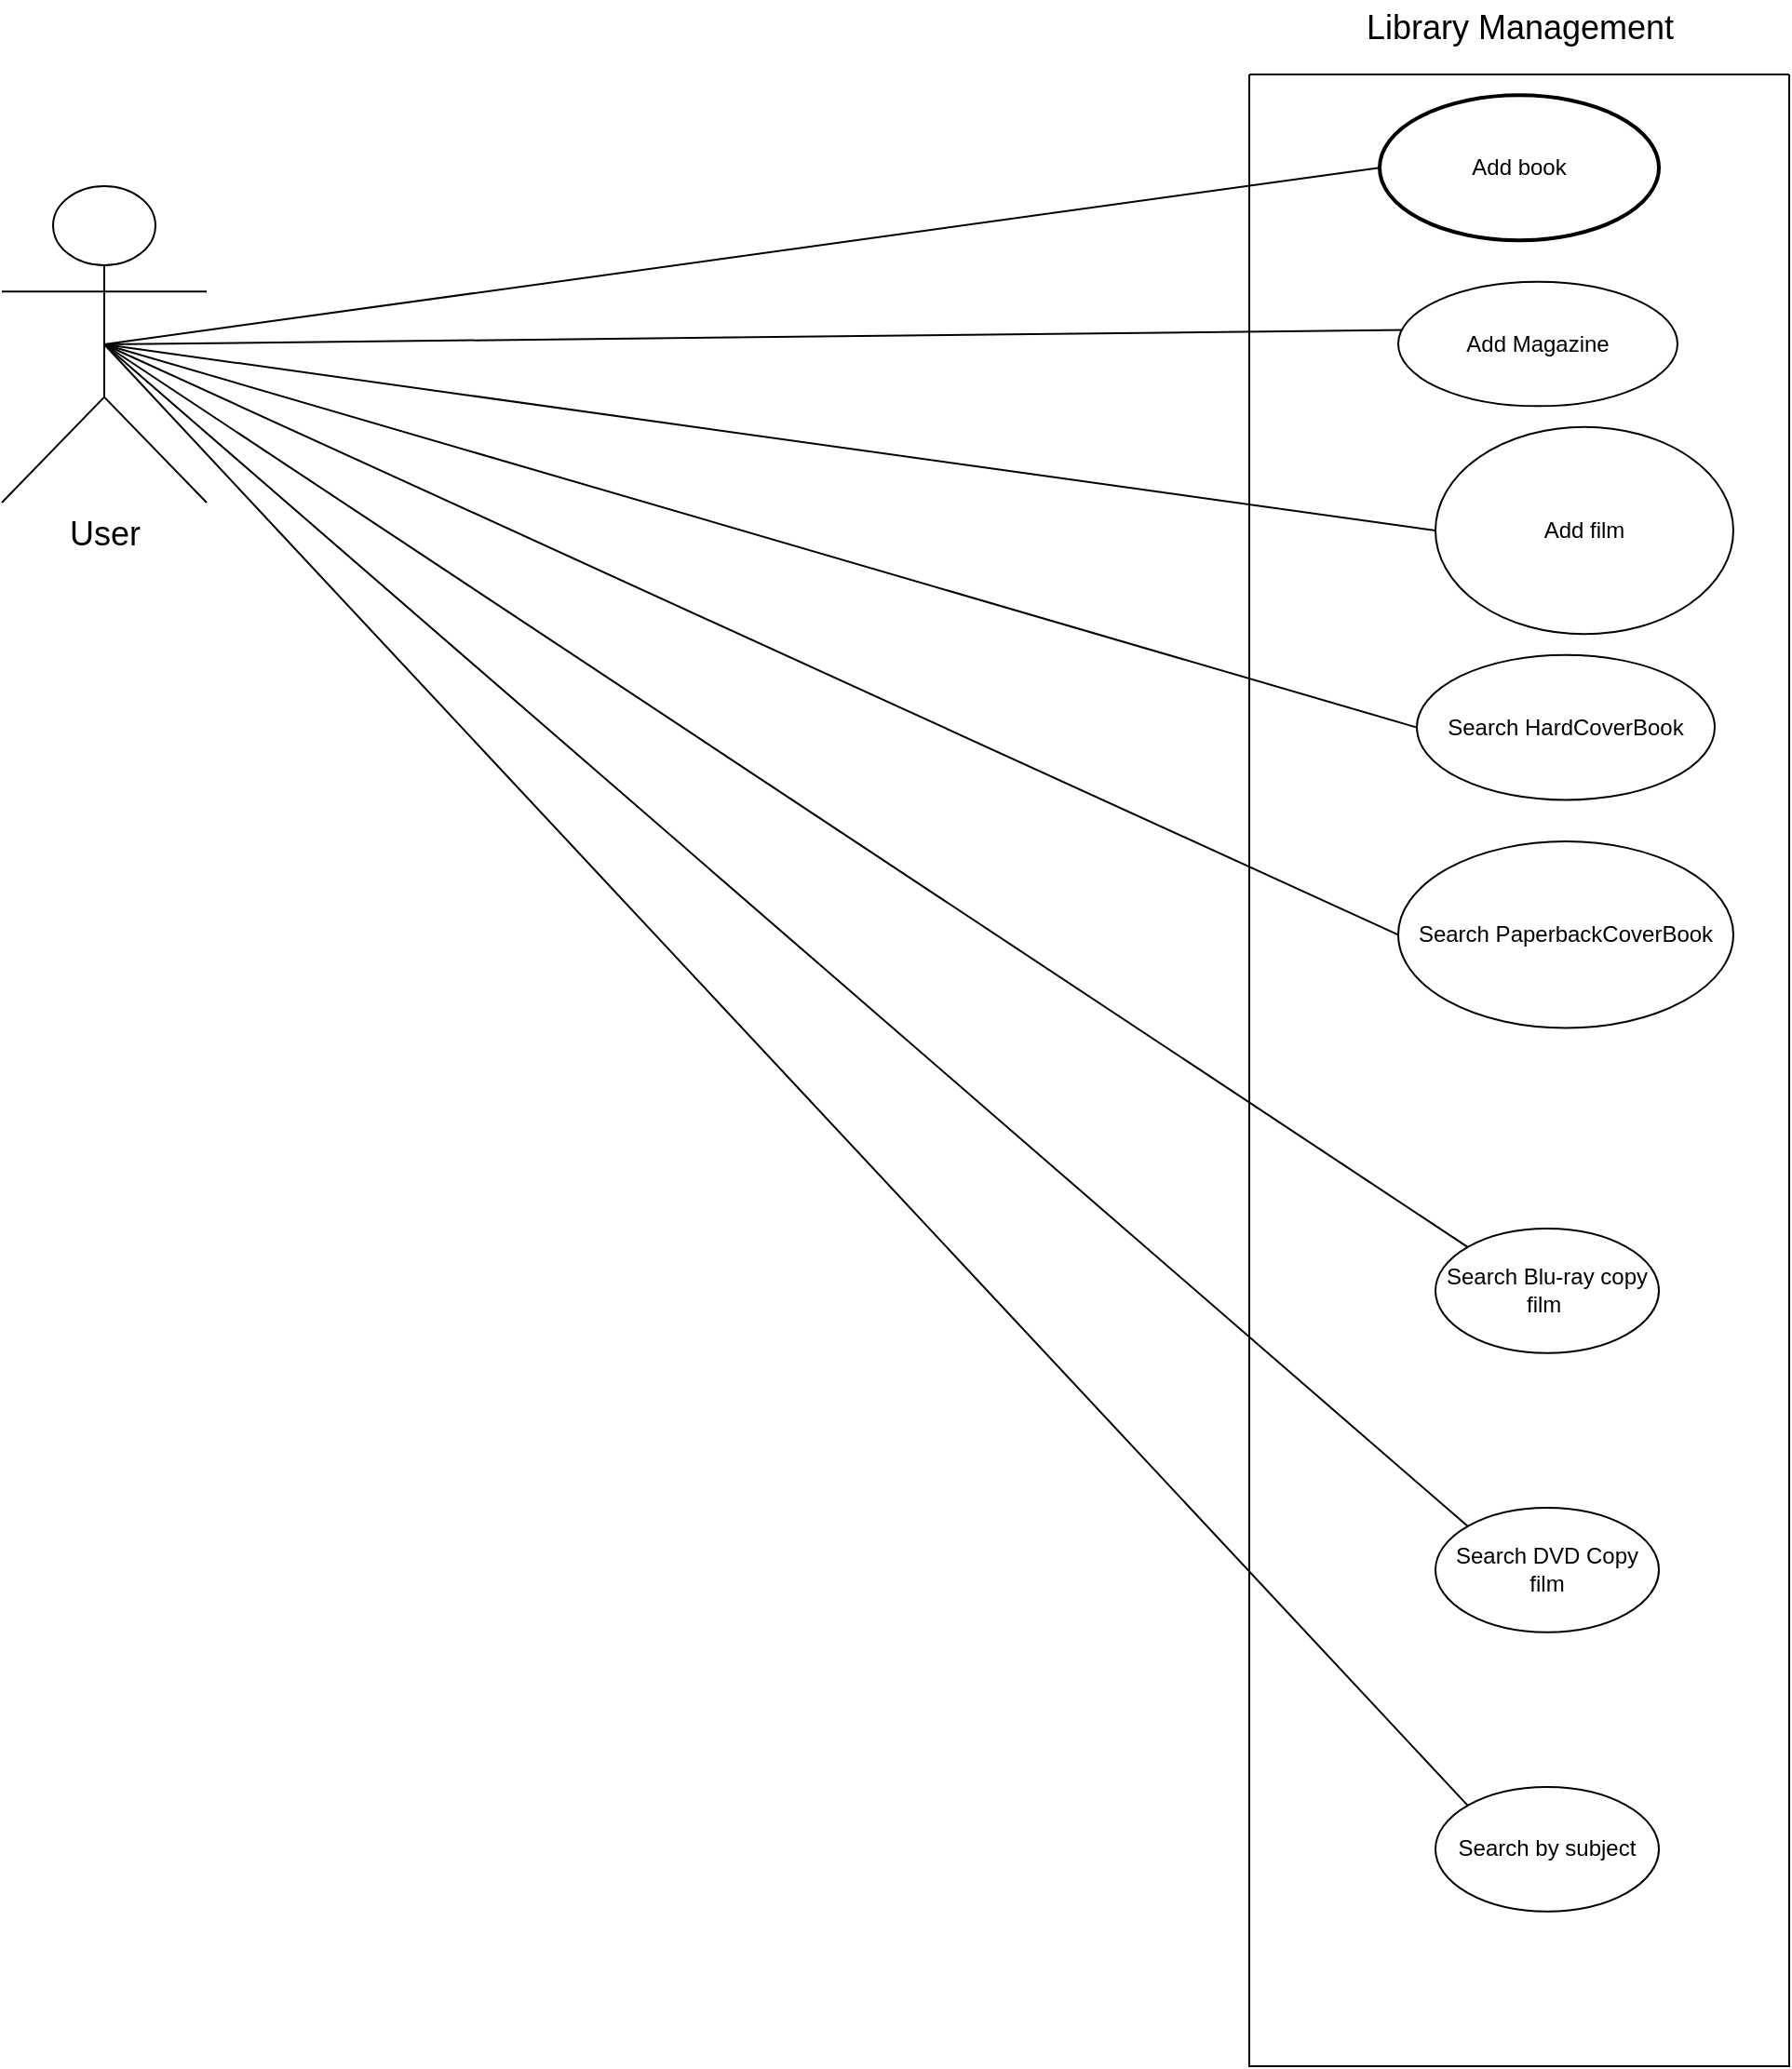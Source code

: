 <mxfile>
    <diagram id="tbQp8P_hYtCu9MAhCglD" name="Page-1">
        <mxGraphModel dx="1585" dy="1278" grid="1" gridSize="10" guides="1" tooltips="1" connect="1" arrows="1" fold="1" page="1" pageScale="1" pageWidth="1100" pageHeight="850" math="0" shadow="0">
            <root>
                <mxCell id="0"/>
                <mxCell id="1" parent="0"/>
                <mxCell id="3" value="&lt;span style=&quot;font-size: 18px&quot;&gt;User&lt;/span&gt;" style="shape=umlActor;verticalLabelPosition=bottom;verticalAlign=top;html=1;outlineConnect=0;" parent="1" vertex="1">
                    <mxGeometry y="170" width="110" height="170" as="geometry"/>
                </mxCell>
                <mxCell id="4" value="" style="endArrow=none;html=1;exitX=0.5;exitY=0.5;exitDx=0;exitDy=0;exitPerimeter=0;entryX=0;entryY=0.5;entryDx=0;entryDy=0;entryPerimeter=0;" parent="1" source="3" target="10" edge="1">
                    <mxGeometry width="50" height="50" relative="1" as="geometry">
                        <mxPoint x="348.24" y="130.34" as="sourcePoint"/>
                        <mxPoint x="510.0" y="45" as="targetPoint"/>
                    </mxGeometry>
                </mxCell>
                <mxCell id="5" value="" style="endArrow=none;html=1;exitX=0.5;exitY=0.5;exitDx=0;exitDy=0;exitPerimeter=0;entryX=0;entryY=0.5;entryDx=0;entryDy=0;" parent="1" source="3" target="12" edge="1">
                    <mxGeometry width="50" height="50" relative="1" as="geometry">
                        <mxPoint x="348" y="130.58" as="sourcePoint"/>
                        <mxPoint x="515.0" y="235" as="targetPoint"/>
                    </mxGeometry>
                </mxCell>
                <mxCell id="6" value="" style="endArrow=none;html=1;exitX=0.5;exitY=0.5;exitDx=0;exitDy=0;exitPerimeter=0;entryX=0;entryY=0.5;entryDx=0;entryDy=0;" parent="1" source="3" target="13" edge="1">
                    <mxGeometry width="50" height="50" relative="1" as="geometry">
                        <mxPoint x="350" y="130" as="sourcePoint"/>
                        <mxPoint x="525" y="345" as="targetPoint"/>
                    </mxGeometry>
                </mxCell>
                <mxCell id="7" value="" style="endArrow=none;html=1;exitX=0.5;exitY=0.5;exitDx=0;exitDy=0;exitPerimeter=0;entryX=0;entryY=0.5;entryDx=0;entryDy=0;" parent="1" source="3" target="14" edge="1">
                    <mxGeometry width="50" height="50" relative="1" as="geometry">
                        <mxPoint x="349.76" y="130.28" as="sourcePoint"/>
                        <mxPoint x="515.0" y="460" as="targetPoint"/>
                    </mxGeometry>
                </mxCell>
                <mxCell id="9" value="" style="endArrow=none;html=1;exitX=0.5;exitY=0.5;exitDx=0;exitDy=0;exitPerimeter=0;entryX=0.024;entryY=0.388;entryDx=0;entryDy=0;entryPerimeter=0;" parent="1" source="3" target="11" edge="1">
                    <mxGeometry width="50" height="50" relative="1" as="geometry">
                        <mxPoint x="349.76" y="130.82" as="sourcePoint"/>
                        <mxPoint x="500.0" y="135" as="targetPoint"/>
                    </mxGeometry>
                </mxCell>
                <mxCell id="26" value="" style="endArrow=none;html=1;entryX=0;entryY=0;entryDx=0;entryDy=0;exitX=0.5;exitY=0.5;exitDx=0;exitDy=0;exitPerimeter=0;" parent="1" source="3" target="19" edge="1">
                    <mxGeometry width="50" height="50" relative="1" as="geometry">
                        <mxPoint x="80" y="225" as="sourcePoint"/>
                        <mxPoint x="489.68" y="524.65" as="targetPoint"/>
                    </mxGeometry>
                </mxCell>
                <mxCell id="27" value="" style="endArrow=none;html=1;entryX=0;entryY=0;entryDx=0;entryDy=0;exitX=0.5;exitY=0.5;exitDx=0;exitDy=0;exitPerimeter=0;" parent="1" source="3" target="21" edge="1">
                    <mxGeometry width="50" height="50" relative="1" as="geometry">
                        <mxPoint x="110" y="425" as="sourcePoint"/>
                        <mxPoint x="519.68" y="724.65" as="targetPoint"/>
                    </mxGeometry>
                </mxCell>
                <mxCell id="28" value="" style="endArrow=none;html=1;entryX=0;entryY=0;entryDx=0;entryDy=0;exitX=0.5;exitY=0.5;exitDx=0;exitDy=0;exitPerimeter=0;" parent="1" source="3" target="22" edge="1">
                    <mxGeometry width="50" height="50" relative="1" as="geometry">
                        <mxPoint x="80" y="220" as="sourcePoint"/>
                        <mxPoint x="500.0" y="809.65" as="targetPoint"/>
                    </mxGeometry>
                </mxCell>
                <mxCell id="36" value="Library Management" style="text;html=1;align=center;verticalAlign=middle;resizable=0;points=[];autosize=1;strokeColor=none;fillColor=none;fontSize=18;" parent="1" vertex="1">
                    <mxGeometry x="725" y="70" width="180" height="30" as="geometry"/>
                </mxCell>
                <mxCell id="35" value="" style="group" parent="1" vertex="1" connectable="0">
                    <mxGeometry x="670" y="110" width="290" height="1070" as="geometry"/>
                </mxCell>
                <mxCell id="10" value="&lt;span&gt;Add book&lt;br&gt;&lt;/span&gt;" style="strokeWidth=2;html=1;shape=mxgraph.flowchart.start_1;whiteSpace=wrap;" parent="35" vertex="1">
                    <mxGeometry x="70" y="11.136" width="150" height="77.955" as="geometry"/>
                </mxCell>
                <mxCell id="11" value="&lt;span&gt;Add Magazine&lt;br&gt;&lt;/span&gt;" style="ellipse;whiteSpace=wrap;html=1;" parent="35" vertex="1">
                    <mxGeometry x="80" y="111.364" width="150" height="66.818" as="geometry"/>
                </mxCell>
                <mxCell id="17" value="" style="swimlane;startSize=0;" parent="35" vertex="1">
                    <mxGeometry width="290" height="1070" as="geometry"/>
                </mxCell>
                <mxCell id="12" value="&lt;span&gt;Add film&lt;br&gt;&lt;/span&gt;" style="ellipse;whiteSpace=wrap;html=1;" parent="17" vertex="1">
                    <mxGeometry x="100" y="189.318" width="160" height="111.364" as="geometry"/>
                </mxCell>
                <mxCell id="13" value="&lt;span&gt;Search HardCoverBook&lt;br&gt;&lt;/span&gt;" style="ellipse;whiteSpace=wrap;html=1;" parent="17" vertex="1">
                    <mxGeometry x="90" y="311.818" width="160" height="77.955" as="geometry"/>
                </mxCell>
                <mxCell id="14" value="&lt;span&gt;Search PaperbackCoverBook&lt;br&gt;&lt;/span&gt;" style="ellipse;whiteSpace=wrap;html=1;" parent="17" vertex="1">
                    <mxGeometry x="80" y="412.045" width="180" height="100.227" as="geometry"/>
                </mxCell>
                <mxCell id="19" value="Search Blu-ray copy film&amp;nbsp;" style="ellipse;whiteSpace=wrap;html=1;" parent="17" vertex="1">
                    <mxGeometry x="100" y="620.005" width="120" height="66.818" as="geometry"/>
                </mxCell>
                <mxCell id="21" value="Search DVD Copy film" style="ellipse;whiteSpace=wrap;html=1;" parent="17" vertex="1">
                    <mxGeometry x="100" y="769.998" width="120" height="66.818" as="geometry"/>
                </mxCell>
                <mxCell id="22" value="Search by subject" style="ellipse;whiteSpace=wrap;html=1;" parent="17" vertex="1">
                    <mxGeometry x="100" y="920.003" width="120" height="66.818" as="geometry"/>
                </mxCell>
            </root>
        </mxGraphModel>
    </diagram>
</mxfile>